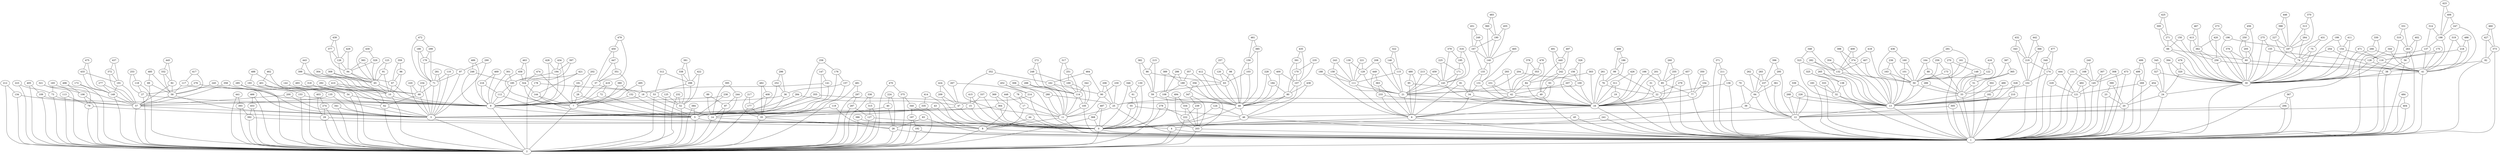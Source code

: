 graph G {
  0;
  1;
  2;
  3;
  4;
  5;
  6;
  7;
  8;
  9;
  10;
  11;
  12;
  13;
  14;
  15;
  16;
  17;
  18;
  19;
  20;
  21;
  22;
  23;
  24;
  25;
  26;
  27;
  28;
  29;
  30;
  31;
  32;
  33;
  34;
  35;
  36;
  37;
  38;
  39;
  40;
  41;
  42;
  43;
  44;
  45;
  46;
  47;
  48;
  49;
  50;
  51;
  52;
  53;
  54;
  55;
  56;
  57;
  58;
  59;
  60;
  61;
  62;
  63;
  64;
  65;
  66;
  67;
  68;
  69;
  70;
  71;
  72;
  73;
  74;
  75;
  76;
  77;
  78;
  79;
  80;
  81;
  82;
  83;
  84;
  85;
  86;
  87;
  88;
  89;
  90;
  91;
  92;
  93;
  94;
  95;
  96;
  97;
  98;
  99;
  100;
  101;
  102;
  103;
  104;
  105;
  106;
  107;
  108;
  109;
  110;
  111;
  112;
  113;
  114;
  115;
  116;
  117;
  118;
  119;
  120;
  121;
  122;
  123;
  124;
  125;
  126;
  127;
  128;
  129;
  130;
  131;
  132;
  133;
  134;
  135;
  136;
  137;
  138;
  139;
  140;
  141;
  142;
  143;
  144;
  145;
  146;
  147;
  148;
  149;
  150;
  151;
  152;
  153;
  154;
  155;
  156;
  157;
  158;
  159;
  160;
  161;
  162;
  163;
  164;
  165;
  166;
  167;
  168;
  169;
  170;
  171;
  172;
  173;
  174;
  175;
  176;
  177;
  178;
  179;
  180;
  181;
  182;
  183;
  184;
  185;
  186;
  187;
  188;
  189;
  190;
  191;
  192;
  193;
  194;
  195;
  196;
  197;
  198;
  199;
  200;
  201;
  202;
  203;
  204;
  205;
  206;
  207;
  208;
  209;
  210;
  211;
  212;
  213;
  214;
  215;
  216;
  217;
  218;
  219;
  220;
  221;
  222;
  223;
  224;
  225;
  226;
  227;
  228;
  229;
  230;
  231;
  232;
  233;
  234;
  235;
  236;
  237;
  238;
  239;
  240;
  241;
  242;
  243;
  244;
  245;
  246;
  247;
  248;
  249;
  250;
  251;
  252;
  253;
  254;
  255;
  256;
  257;
  258;
  259;
  260;
  261;
  262;
  263;
  264;
  265;
  266;
  267;
  268;
  269;
  270;
  271;
  272;
  273;
  274;
  275;
  276;
  277;
  278;
  279;
  280;
  281;
  282;
  283;
  284;
  285;
  286;
  287;
  288;
  289;
  290;
  291;
  292;
  293;
  294;
  295;
  296;
  297;
  298;
  299;
  300;
  301;
  302;
  303;
  304;
  305;
  306;
  307;
  308;
  309;
  310;
  311;
  312;
  313;
  314;
  315;
  316;
  317;
  318;
  319;
  320;
  321;
  322;
  323;
  324;
  325;
  326;
  327;
  328;
  329;
  330;
  331;
  332;
  333;
  334;
  335;
  336;
  337;
  338;
  339;
  340;
  341;
  342;
  343;
  344;
  345;
  346;
  347;
  348;
  349;
  350;
  351;
  352;
  353;
  354;
  355;
  356;
  357;
  358;
  359;
  360;
  361;
  362;
  363;
  364;
  365;
  366;
  367;
  368;
  369;
  370;
  371;
  372;
  373;
  374;
  375;
  376;
  377;
  378;
  379;
  380;
  381;
  382;
  383;
  384;
  385;
  386;
  387;
  388;
  389;
  390;
  391;
  392;
  393;
  394;
  395;
  396;
  397;
  398;
  399;
  400;
  401;
  402;
  403;
  404;
  405;
  406;
  407;
  408;
  409;
  410;
  411;
  412;
  413;
  414;
  415;
  416;
  417;
  418;
  419;
  420;
  421;
  422;
  423;
  424;
  425;
  426;
  427;
  428;
  429;
  430;
  431;
  432;
  433;
  434;
  435;
  436;
  437;
  438;
  439;
  440;
  441;
  442;
  443;
  444;
  445;
  446;
  447;
  448;
  449;
  450;
  451;
  452;
  453;
  454;
  455;
  456;
  457;
  458;
  459;
  460;
  461;
  462;
  463;
  464;
  465;
  466;
  467;
  468;
  469;
  470;
  471;
  472;
  473;
  474;
  475;
  476;
  477;
  478;
  479;
  480;
  481;
  482;
  483;
  484;
  485;
  486;
  487;
  488;
  489;
  490;
  491;
  492;
  493;
  494;
  495;
  496;
  497;
  498;
  499;
   0 -- 1;
   1 -- 2;
   2 -- 0;
   3 -- 2;
   3 -- 0;
   4 -- 1;
   4 -- 2;
   5 -- 2;
   5 -- 0;
   6 -- 0;
   6 -- 1;
   7 -- 5;
   7 -- 2;
   8 -- 1;
   8 -- 2;
   9 -- 5;
   9 -- 2;
   10 -- 9;
   10 -- 2;
   11 -- 8;
   11 -- 1;
   12 -- 0;
   12 -- 1;
   13 -- 12;
   13 -- 1;
   14 -- 8;
   14 -- 2;
   15 -- 3;
   15 -- 0;
   16 -- 6;
   16 -- 1;
   17 -- 11;
   17 -- 8;
   18 -- 9;
   18 -- 5;
   19 -- 16;
   19 -- 1;
   20 -- 12;
   20 -- 1;
   21 -- 16;
   21 -- 6;
   22 -- 16;
   22 -- 1;
   23 -- 20;
   23 -- 1;
   24 -- 20;
   24 -- 1;
   25 -- 11;
   25 -- 1;
   26 -- 1;
   26 -- 2;
   27 -- 9;
   27 -- 2;
   28 -- 7;
   28 -- 5;
   29 -- 4;
   29 -- 2;
   30 -- 24;
   30 -- 1;
   31 -- 22;
   31 -- 16;
   32 -- 13;
   32 -- 1;
   33 -- 13;
   33 -- 1;
   34 -- 16;
   34 -- 6;
   35 -- 26;
   35 -- 2;
   36 -- 9;
   36 -- 5;
   37 -- 18;
   37 -- 9;
   38 -- 30;
   38 -- 1;
   39 -- 12;
   39 -- 0;
   40 -- 35;
   40 -- 26;
   41 -- 30;
   41 -- 1;
   42 -- 16;
   42 -- 6;
   43 -- 3;
   43 -- 0;
   44 -- 8;
   44 -- 1;
   45 -- 4;
   45 -- 1;
   46 -- 0;
   46 -- 1;
   47 -- 3;
   47 -- 0;
   48 -- 46;
   48 -- 0;
   49 -- 25;
   49 -- 1;
   50 -- 33;
   50 -- 13;
   51 -- 33;
   51 -- 1;
   52 -- 14;
   52 -- 2;
   53 -- 52;
   53 -- 2;
   54 -- 9;
   54 -- 2;
   55 -- 46;
   55 -- 0;
   56 -- 38;
   56 -- 1;
   57 -- 3;
   57 -- 2;
   58 -- 57;
   58 -- 3;
   59 -- 48;
   59 -- 0;
   60 -- 38;
   60 -- 30;
   61 -- 55;
   61 -- 0;
   62 -- 3;
   62 -- 2;
   63 -- 59;
   63 -- 48;
   64 -- 39;
   64 -- 12;
   65 -- 10;
   65 -- 9;
   66 -- 60;
   66 -- 30;
   67 -- 10;
   67 -- 9;
   68 -- 62;
   68 -- 3;
   69 -- 58;
   69 -- 57;
   70 -- 64;
   70 -- 39;
   71 -- 68;
   71 -- 3;
   72 -- 7;
   72 -- 5;
   73 -- 57;
   73 -- 2;
   74 -- 41;
   74 -- 30;
   75 -- 74;
   75 -- 30;
   76 -- 22;
   76 -- 16;
   77 -- 16;
   77 -- 1;
   78 -- 17;
   78 -- 11;
   79 -- 29;
   79 -- 2;
   80 -- 48;
   80 -- 46;
   81 -- 34;
   81 -- 6;
   82 -- 38;
   82 -- 1;
   83 -- 26;
   83 -- 1;
   84 -- 42;
   84 -- 16;
   85 -- 77;
   85 -- 16;
   86 -- 63;
   86 -- 59;
   87 -- 14;
   87 -- 2;
   88 -- 50;
   88 -- 33;
   89 -- 87;
   89 -- 14;
   90 -- 25;
   90 -- 11;
   91 -- 65;
   91 -- 10;
   92 -- 58;
   92 -- 57;
   93 -- 49;
   93 -- 25;
   94 -- 65;
   94 -- 10;
   95 -- 42;
   95 -- 6;
   96 -- 67;
   96 -- 10;
   97 -- 71;
   97 -- 3;
   98 -- 63;
   98 -- 48;
   99 -- 76;
   99 -- 22;
   100 -- 21;
   100 -- 16;
   101 -- 50;
   101 -- 13;
   102 -- 33;
   102 -- 1;
   103 -- 63;
   103 -- 48;
   104 -- 77;
   104 -- 16;
   105 -- 11;
   105 -- 1;
   106 -- 79;
   106 -- 2;
   107 -- 80;
   107 -- 48;
   108 -- 48;
   108 -- 0;
   109 -- 62;
   109 -- 2;
   110 -- 71;
   110 -- 3;
   111 -- 21;
   111 -- 6;
   112 -- 9;
   112 -- 5;
   113 -- 79;
   113 -- 2;
   114 -- 105;
   114 -- 11;
   115 -- 111;
   115 -- 21;
   116 -- 41;
   116 -- 30;
   117 -- 58;
   117 -- 3;
   118 -- 27;
   118 -- 2;
   119 -- 35;
   119 -- 26;
   120 -- 63;
   120 -- 48;
   121 -- 13;
   121 -- 1;
   122 -- 50;
   122 -- 33;
   123 -- 91;
   123 -- 65;
   124 -- 46;
   124 -- 0;
   125 -- 52;
   125 -- 2;
   126 -- 94;
   126 -- 65;
   127 -- 2;
   127 -- 0;
   128 -- 41;
   128 -- 30;
   129 -- 111;
   129 -- 21;
   130 -- 61;
   130 -- 0;
   131 -- 34;
   131 -- 16;
   132 -- 50;
   132 -- 13;
   133 -- 131;
   133 -- 34;
   134 -- 57;
   134 -- 2;
   135 -- 57;
   135 -- 3;
   136 -- 22;
   136 -- 1;
   137 -- 128;
   137 -- 41;
   138 -- 32;
   138 -- 13;
   139 -- 129;
   139 -- 111;
   140 -- 133;
   140 -- 131;
   141 -- 18;
   141 -- 5;
   142 -- 54;
   142 -- 9;
   143 -- 21;
   143 -- 16;
   144 -- 7;
   144 -- 5;
   145 -- 121;
   145 -- 1;
   146 -- 115;
   146 -- 21;
   147 -- 141;
   147 -- 5;
   148 -- 51;
   148 -- 1;
   149 -- 57;
   149 -- 2;
   150 -- 66;
   150 -- 30;
   151 -- 145;
   151 -- 1;
   152 -- 7;
   152 -- 5;
   153 -- 9;
   153 -- 2;
   154 -- 116;
   154 -- 30;
   155 -- 128;
   155 -- 30;
   156 -- 100;
   156 -- 16;
   157 -- 36;
   157 -- 5;
   158 -- 111;
   158 -- 21;
   159 -- 103;
   159 -- 48;
   160 -- 101;
   160 -- 50;
   161 -- 122;
   161 -- 50;
   162 -- 90;
   162 -- 11;
   163 -- 50;
   163 -- 13;
   164 -- 88;
   164 -- 50;
   165 -- 73;
   165 -- 57;
   166 -- 85;
   166 -- 16;
   167 -- 140;
   167 -- 133;
   168 -- 145;
   168 -- 1;
   169 -- 114;
   169 -- 105;
   170 -- 107;
   170 -- 80;
   171 -- 143;
   171 -- 21;
   172 -- 149;
   172 -- 2;
   173 -- 50;
   173 -- 33;
   174 -- 102;
   174 -- 1;
   175 -- 116;
   175 -- 41;
   176 -- 157;
   176 -- 5;
   177 -- 35;
   177 -- 2;
   178 -- 53;
   178 -- 2;
   179 -- 97;
   179 -- 71;
   180 -- 179;
   180 -- 71;
   181 -- 28;
   181 -- 7;
   182 -- 13;
   182 -- 1;
   183 -- 32;
   183 -- 1;
   184 -- 80;
   184 -- 48;
   185 -- 112;
   185 -- 9;
   186 -- 99;
   186 -- 76;
   187 -- 74;
   187 -- 30;
   188 -- 111;
   188 -- 6;
   189 -- 108;
   189 -- 48;
   190 -- 167;
   190 -- 140;
   191 -- 149;
   191 -- 57;
   192 -- 1;
   192 -- 2;
   193 -- 54;
   193 -- 2;
   194 -- 185;
   194 -- 9;
   195 -- 171;
   195 -- 143;
   196 -- 187;
   196 -- 30;
   197 -- 192;
   197 -- 2;
   198 -- 137;
   198 -- 41;
   199 -- 154;
   199 -- 30;
   200 -- 57;
   200 -- 3;
   201 -- 85;
   201 -- 16;
   202 -- 181;
   202 -- 28;
   203 -- 1;
   203 -- 2;
   204 -- 100;
   204 -- 21;
   205 -- 60;
   205 -- 30;
   206 -- 90;
   206 -- 25;
   207 -- 42;
   207 -- 16;
   208 -- 129;
   208 -- 21;
   209 -- 47;
   209 -- 0;
   210 -- 13;
   210 -- 1;
   211 -- 136;
   211 -- 1;
   212 -- 134;
   212 -- 2;
   213 -- 143;
   213 -- 21;
   214 -- 47;
   214 -- 0;
   215 -- 86;
   215 -- 59;
   216 -- 112;
   216 -- 9;
   217 -- 177;
   217 -- 35;
   218 -- 116;
   218 -- 41;
   219 -- 174;
   219 -- 102;
   220 -- 68;
   220 -- 3;
   221 -- 129;
   221 -- 111;
   222 -- 203;
   222 -- 2;
   223 -- 73;
   223 -- 2;
   224 -- 40;
   224 -- 26;
   225 -- 171;
   225 -- 143;
   226 -- 13;
   226 -- 12;
   227 -- 187;
   227 -- 74;
   228 -- 184;
   228 -- 48;
   229 -- 121;
   229 -- 1;
   230 -- 90;
   230 -- 25;
   231 -- 42;
   231 -- 16;
   232 -- 52;
   232 -- 2;
   233 -- 16;
   233 -- 6;
   234 -- 68;
   234 -- 3;
   235 -- 170;
   235 -- 107;
   236 -- 163;
   236 -- 50;
   237 -- 64;
   237 -- 12;
   238 -- 9;
   238 -- 5;
   239 -- 222;
   239 -- 203;
   240 -- 168;
   240 -- 145;
   241 -- 4;
   241 -- 1;
   242 -- 93;
   242 -- 49;
   243 -- 158;
   243 -- 111;
   244 -- 87;
   244 -- 14;
   245 -- 58;
   245 -- 3;
   246 -- 185;
   246 -- 9;
   247 -- 198;
   247 -- 41;
   248 -- 169;
   248 -- 114;
   249 -- 167;
   249 -- 140;
   250 -- 205;
   250 -- 60;
   251 -- 169;
   251 -- 114;
   252 -- 36;
   252 -- 5;
   253 -- 118;
   253 -- 27;
   254 -- 74;
   254 -- 41;
   255 -- 85;
   255 -- 16;
   256 -- 41;
   256 -- 30;
   257 -- 98;
   257 -- 48;
   258 -- 176;
   258 -- 5;
   259 -- 173;
   259 -- 50;
   260 -- 255;
   260 -- 85;
   261 -- 76;
   261 -- 16;
   262 -- 237;
   262 -- 64;
   263 -- 56;
   263 -- 1;
   264 -- 187;
   264 -- 74;
   265 -- 138;
   265 -- 13;
   266 -- 56;
   266 -- 1;
   267 -- 214;
   267 -- 47;
   268 -- 13;
   268 -- 12;
   269 -- 121;
   269 -- 1;
   270 -- 148;
   270 -- 1;
   271 -- 66;
   271 -- 30;
   272 -- 248;
   272 -- 114;
   273 -- 196;
   273 -- 30;
   274 -- 29;
   274 -- 2;
   275 -- 155;
   275 -- 30;
   276 -- 27;
   276 -- 9;
   277 -- 149;
   277 -- 57;
   278 -- 222;
   278 -- 2;
   279 -- 22;
   279 -- 1;
   280 -- 25;
   280 -- 11;
   281 -- 71;
   281 -- 3;
   282 -- 132;
   282 -- 13;
   283 -- 237;
   283 -- 64;
   284 -- 47;
   284 -- 3;
   285 -- 153;
   285 -- 2;
   286 -- 189;
   286 -- 108;
   287 -- 127;
   287 -- 2;
   288 -- 114;
   288 -- 11;
   289 -- 33;
   289 -- 13;
   290 -- 97;
   290 -- 3;
   291 -- 164;
   291 -- 50;
   292 -- 68;
   292 -- 62;
   293 -- 231;
   293 -- 42;
   294 -- 12;
   294 -- 1;
   295 -- 237;
   295 -- 12;
   296 -- 252;
   296 -- 36;
   297 -- 287;
   297 -- 2;
   298 -- 53;
   298 -- 52;
   299 -- 179;
   299 -- 71;
   300 -- 271;
   300 -- 66;
   301 -- 185;
   301 -- 9;
   302 -- 182;
   302 -- 13;
   303 -- 84;
   303 -- 16;
   304 -- 65;
   304 -- 10;
   305 -- 12;
   305 -- 1;
   306 -- 280;
   306 -- 11;
   307 -- 145;
   307 -- 1;
   308 -- 145;
   308 -- 1;
   309 -- 65;
   309 -- 10;
   310 -- 263;
   310 -- 1;
   311 -- 19;
   311 -- 16;
   312 -- 298;
   312 -- 53;
   313 -- 264;
   313 -- 187;
   314 -- 198;
   314 -- 137;
   315 -- 127;
   315 -- 2;
   316 -- 195;
   316 -- 143;
   317 -- 251;
   317 -- 114;
   318 -- 10;
   318 -- 2;
   319 -- 218;
   319 -- 41;
   320 -- 30;
   320 -- 24;
   321 -- 106;
   321 -- 2;
   322 -- 146;
   322 -- 115;
   323 -- 132;
   323 -- 13;
   324 -- 144;
   324 -- 7;
   325 -- 138;
   325 -- 32;
   326 -- 156;
   326 -- 100;
   327 -- 30;
   327 -- 24;
   328 -- 210;
   328 -- 13;
   329 -- 94;
   329 -- 65;
   330 -- 266;
   330 -- 1;
   331 -- 310;
   331 -- 263;
   332 -- 92;
   332 -- 58;
   333 -- 32;
   333 -- 1;
   334 -- 222;
   334 -- 203;
   335 -- 14;
   335 -- 8;
   336 -- 315;
   336 -- 2;
   337 -- 15;
   337 -- 0;
   338 -- 298;
   338 -- 52;
   339 -- 268;
   339 -- 12;
   340 -- 197;
   340 -- 2;
   341 -- 3;
   341 -- 2;
   342 -- 114;
   342 -- 105;
   343 -- 219;
   343 -- 102;
   344 -- 128;
   344 -- 41;
   345 -- 327;
   345 -- 24;
   346 -- 61;
   346 -- 0;
   347 -- 239;
   347 -- 203;
   348 -- 323;
   348 -- 132;
   349 -- 174;
   349 -- 1;
   350 -- 104;
   350 -- 77;
   351 -- 37;
   351 -- 9;
   352 -- 162;
   352 -- 11;
   353 -- 84;
   353 -- 42;
   354 -- 132;
   354 -- 13;
   355 -- 15;
   355 -- 3;
   356 -- 347;
   356 -- 203;
   357 -- 189;
   357 -- 48;
   358 -- 135;
   358 -- 57;
   359 -- 96;
   359 -- 67;
   360 -- 190;
   360 -- 140;
   361 -- 64;
   361 -- 12;
   362 -- 256;
   362 -- 30;
   363 -- 233;
   363 -- 6;
   364 -- 5;
   364 -- 0;
   365 -- 51;
   365 -- 33;
   366 -- 219;
   366 -- 102;
   367 -- 294;
   367 -- 1;
   368 -- 2;
   368 -- 0;
   369 -- 364;
   369 -- 0;
   370 -- 313;
   370 -- 187;
   371 -- 211;
   371 -- 1;
   372 -- 191;
   372 -- 57;
   373 -- 82;
   373 -- 1;
   374 -- 132;
   374 -- 13;
   375 -- 340;
   375 -- 2;
   376 -- 60;
   376 -- 30;
   377 -- 126;
   377 -- 94;
   378 -- 353;
   378 -- 42;
   379 -- 195;
   379 -- 143;
   380 -- 152;
   380 -- 7;
   381 -- 338;
   381 -- 298;
   382 -- 86;
   382 -- 59;
   383 -- 94;
   383 -- 65;
   384 -- 5;
   384 -- 2;
   385 -- 159;
   385 -- 48;
   386 -- 8;
   386 -- 2;
   387 -- 365;
   387 -- 51;
   388 -- 227;
   388 -- 187;
   389 -- 189;
   389 -- 108;
   390 -- 23;
   390 -- 20;
   391 -- 170;
   391 -- 107;
   392 -- 4;
   392 -- 2;
   393 -- 392;
   393 -- 2;
   394 -- 320;
   394 -- 30;
   395 -- 244;
   395 -- 14;
   396 -- 295;
   396 -- 237;
   397 -- 194;
   397 -- 185;
   398 -- 374;
   398 -- 13;
   399 -- 67;
   399 -- 10;
   400 -- 107;
   400 -- 48;
   401 -- 135;
   401 -- 3;
   402 -- 263;
   402 -- 56;
   403 -- 274;
   403 -- 29;
   404 -- 46;
   404 -- 1;
   405 -- 109;
   405 -- 2;
   406 -- 247;
   406 -- 198;
   407 -- 132;
   407 -- 13;
   408 -- 177;
   408 -- 35;
   409 -- 374;
   409 -- 132;
   410 -- 68;
   410 -- 62;
   411 -- 154;
   411 -- 30;
   412 -- 63;
   412 -- 48;
   413 -- 362;
   413 -- 256;
   414 -- 335;
   414 -- 8;
   415 -- 15;
   415 -- 0;
   416 -- 122;
   416 -- 33;
   417 -- 117;
   417 -- 58;
   418 -- 374;
   418 -- 13;
   419 -- 72;
   419 -- 7;
   420 -- 362;
   420 -- 256;
   421 -- 324;
   421 -- 144;
   422 -- 298;
   422 -- 52;
   423 -- 406;
   423 -- 198;
   424 -- 209;
   424 -- 47;
   425 -- 300;
   425 -- 271;
   426 -- 311;
   426 -- 16;
   427 -- 373;
   427 -- 82;
   428 -- 194;
   428 -- 9;
   429 -- 126;
   429 -- 94;
   430 -- 329;
   430 -- 65;
   431 -- 75;
   431 -- 74;
   432 -- 343;
   432 -- 219;
   433 -- 191;
   433 -- 149;
   434 -- 194;
   434 -- 9;
   435 -- 391;
   435 -- 107;
   436 -- 160;
   436 -- 50;
   437 -- 372;
   437 -- 191;
   438 -- 80;
   438 -- 46;
   439 -- 377;
   439 -- 126;
   440 -- 242;
   440 -- 49;
   441 -- 393;
   441 -- 2;
   442 -- 366;
   442 -- 219;
   443 -- 399;
   443 -- 10;
   444 -- 229;
   444 -- 121;
   445 -- 332;
   445 -- 92;
   446 -- 388;
   446 -- 187;
   447 -- 351;
   447 -- 37;
   448 -- 17;
   448 -- 8;
   449 -- 363;
   449 -- 233;
   450 -- 447;
   450 -- 37;
   451 -- 249;
   451 -- 167;
   452 -- 214;
   452 -- 0;
   453 -- 392;
   453 -- 2;
   454 -- 24;
   454 -- 20;
   455 -- 190;
   455 -- 140;
   456 -- 250;
   456 -- 60;
   457 -- 85;
   457 -- 77;
   458 -- 324;
   458 -- 7;
   459 -- 143;
   459 -- 21;
   460 -- 427;
   460 -- 373;
   461 -- 385;
   461 -- 159;
   462 -- 401;
   462 -- 135;
   463 -- 458;
   463 -- 324;
   464 -- 162;
   464 -- 90;
   465 -- 140;
   465 -- 131;
   466 -- 453;
   466 -- 2;
   467 -- 413;
   467 -- 362;
   468 -- 186;
   468 -- 99;
   469 -- 216;
   469 -- 9;
   470 -- 375;
   470 -- 2;
   471 -- 116;
   471 -- 30;
   472 -- 299;
   472 -- 71;
   473 -- 145;
   473 -- 1;
   474 -- 324;
   474 -- 7;
   475 -- 433;
   475 -- 149;
   476 -- 320;
   476 -- 30;
   477 -- 349;
   477 -- 174;
   478 -- 353;
   478 -- 84;
   479 -- 450;
   479 -- 37;
   480 -- 95;
   480 -- 6;
   481 -- 297;
   481 -- 2;
   482 -- 408;
   482 -- 35;
   483 -- 360;
   483 -- 190;
   484 -- 404;
   484 -- 1;
   485 -- 69;
   485 -- 58;
   486 -- 218;
   486 -- 41;
   487 -- 368;
   487 -- 0;
   488 -- 193;
   488 -- 54;
   489 -- 246;
   489 -- 9;
   490 -- 182;
   490 -- 13;
   491 -- 440;
   491 -- 242;
   492 -- 121;
   492 -- 1;
   493 -- 54;
   493 -- 9;
   494 -- 334;
   494 -- 203;
   495 -- 18;
   495 -- 9;
   496 -- 106;
   496 -- 79;
   497 -- 440;
   497 -- 242;
   498 -- 269;
   498 -- 1;
   499 -- 498;
   499 -- 269;
}
